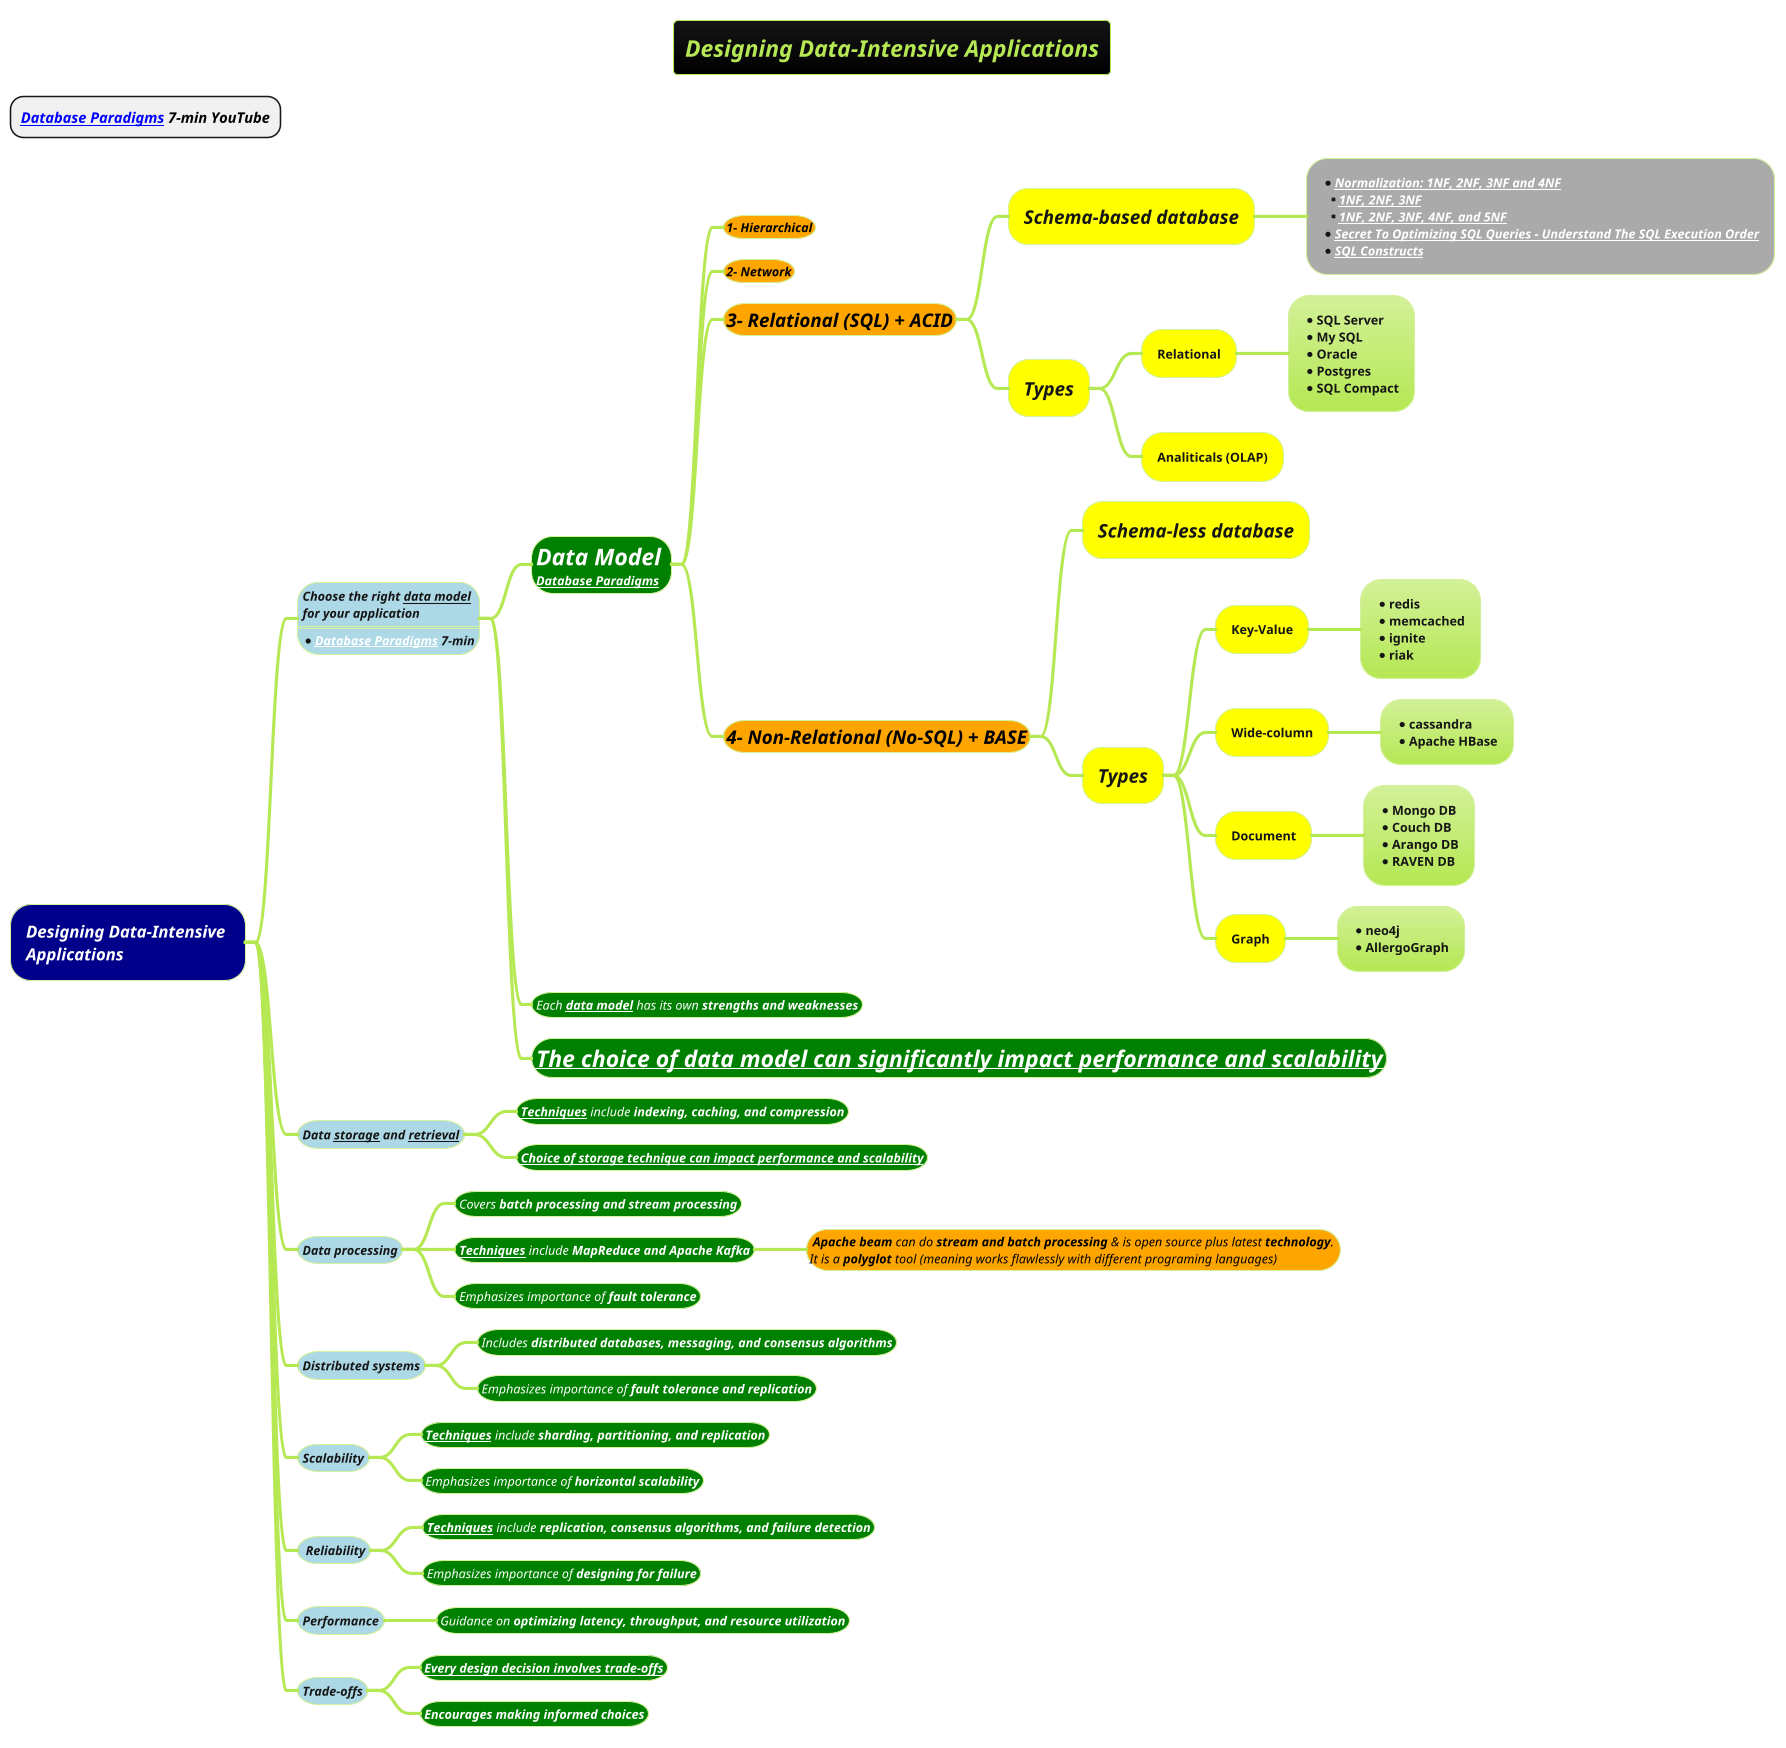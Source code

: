 @startmindmap
* <b><i>[[https://www.youtube.com/watch?v=W2Z7fbCLSTw&list=LL&index=3 Database Paradigms]] 7-min YouTube
title  = <i><size:18>Designing Data-Intensive Applications
!theme hacker

*[#darkblue] <i><color #white>Designing Data-Intensive \n<i><color #white>Applications
**[#lightblue]:<size:12><i>Choose the right __data model__
<size:12><i>for your application
====
*<size:12><i>[[https://www.youtube.com/watch?v=W2Z7fbCLSTw&list=LL&index=3 Database Paradigms]] 7-min;
***[#green] <size:22><i><color #white><b>Data Model \n<b><i>[[https://www.youtube.com/watch?v=W2Z7fbCLSTw&list=LL&index=3 Database Paradigms]]
****[#orange] <color #black><size:12><i>**1- Hierarchical**
****[#orange] <color #black><size:12><i>**2- Network**
****[#orange] <color #black><size:18><i>**3- Relational (SQL) + ACID**
*****[#yellow] <size:18><i><b>Schema-based database
******[#a]:*<size:12><i><b>[[https://www.youtube.com/watch?v=UrYLYV7WSHM&t=39s Normalization: 1NF, 2NF, 3NF and 4NF]]
**<size:12><i><b>[[https://www.youtube.com/watch?v=SK4H5tTT6-M&t=278s 1NF, 2NF, 3NF]]
**<size:12><i><b>[[https://www.youtube.com/watch?v=GFQaEYEc8_8&t=1247s 1NF, 2NF, 3NF, 4NF, and 5NF]]
*<size:12><i><b>[[https://www.youtube.com/watch?v=BHwzDmr6d7s&t=99s Secret To Optimizing SQL Queries - Understand The SQL Execution Order]]
*<size:12><i><b>[[docs/books/1-books-backlog/DBMS/SQL-Constructs.puml SQL Constructs]];

*****[#yellow] <size:18><i><b>Types
******[#yellow]  **Relational**
*******:* <b>SQL Server
* <b>My SQL
* <b>Oracle
* <b>Postgres
* <b>SQL Compact;
******[#yellow]  **Analiticals (OLAP)**
****[#orange] <color #black><size:18><i>**4- Non-Relational (No-SQL) + BASE**
*****[#yellow] <size:18><i><b>Schema-less database
*****[#yellow] <size:18><i><b>Types

******[#yellow] **Key-Value**
*******:*<b>redis
*<b>memcached
*<b>ignite
*<b>riak;
******[#yellow] **Wide-column**
*******:*<b>cassandra
* <b>Apache HBase;

******[#yellow] **Document**
*******:* <b>Mongo DB
* <b>Couch DB
* <b>Arango DB
* <b>RAVEN DB;

******[#yellow] **Graph**
*******:*<b>neo4j
*<b>AllergoGraph;


***[#green] <size:12><i><color #white>Each **__data model__** has its own **strengths and weaknesses**
***[#green] <size:22><i><color #white>**__The choice of //data model// can significantly impact //performance and scalability//__**
**[#lightblue] <size:12><i>Data __storage__ and __retrieval__
***[#green] <size:12><i><color #white>**__Techniques__** include **indexing, caching, and compression**
***[#green] <size:12><i><color #white>__**Choice of storage technique can impact performance and scalability**__
**[#lightblue] <size:12><i>Data processing
***[#green] <size:12><i><color #white>Covers **batch processing and stream processing**
***[#green] <size:12><i><color #white>**__Techniques__** include **MapReduce and Apache Kafka**
****[#orange] <color #black><size:12><i> **Apache beam** can do **stream and batch processing** & is open source plus latest **technology**. \n<size:12><i><color #black>It is a **polyglot** tool (meaning works flawlessly with different programing languages)
***[#green] <size:12><i><color #white>Emphasizes importance of **fault tolerance**
**[#lightblue] <size:12><i>Distributed systems
***[#green] <size:12><i><color #white>Includes **distributed databases, messaging, and consensus algorithms**
***[#green] <size:12><i><color #white>Emphasizes importance of **fault tolerance and replication**
**[#lightblue] <size:12><i>Scalability
***[#green] <size:12><i><color #white>**__Techniques__** include **sharding, partitioning, and replication**
***[#green] <size:12><i><color #white>Emphasizes importance of **horizontal scalability**
**[#lightblue] <size:12><i> Reliability
***[#green] <size:12><i><color #white>**__Techniques__** include **replication, consensus algorithms, and failure detection**
***[#green] <size:12><i><color #white>Emphasizes importance of **designing for failure**
**[#lightblue] <size:12><i>Performance
***[#green] <size:12><i><color #white>Guidance on **optimizing latency, throughput, and resource utilization**
**[#lightblue] <size:12><i>Trade-offs
***[#green] <size:12><i><color #white>**__Every design decision involves trade-offs__**
***[#green] <size:12><i><color #white>**Encourages making informed choices**

@endmindmap

